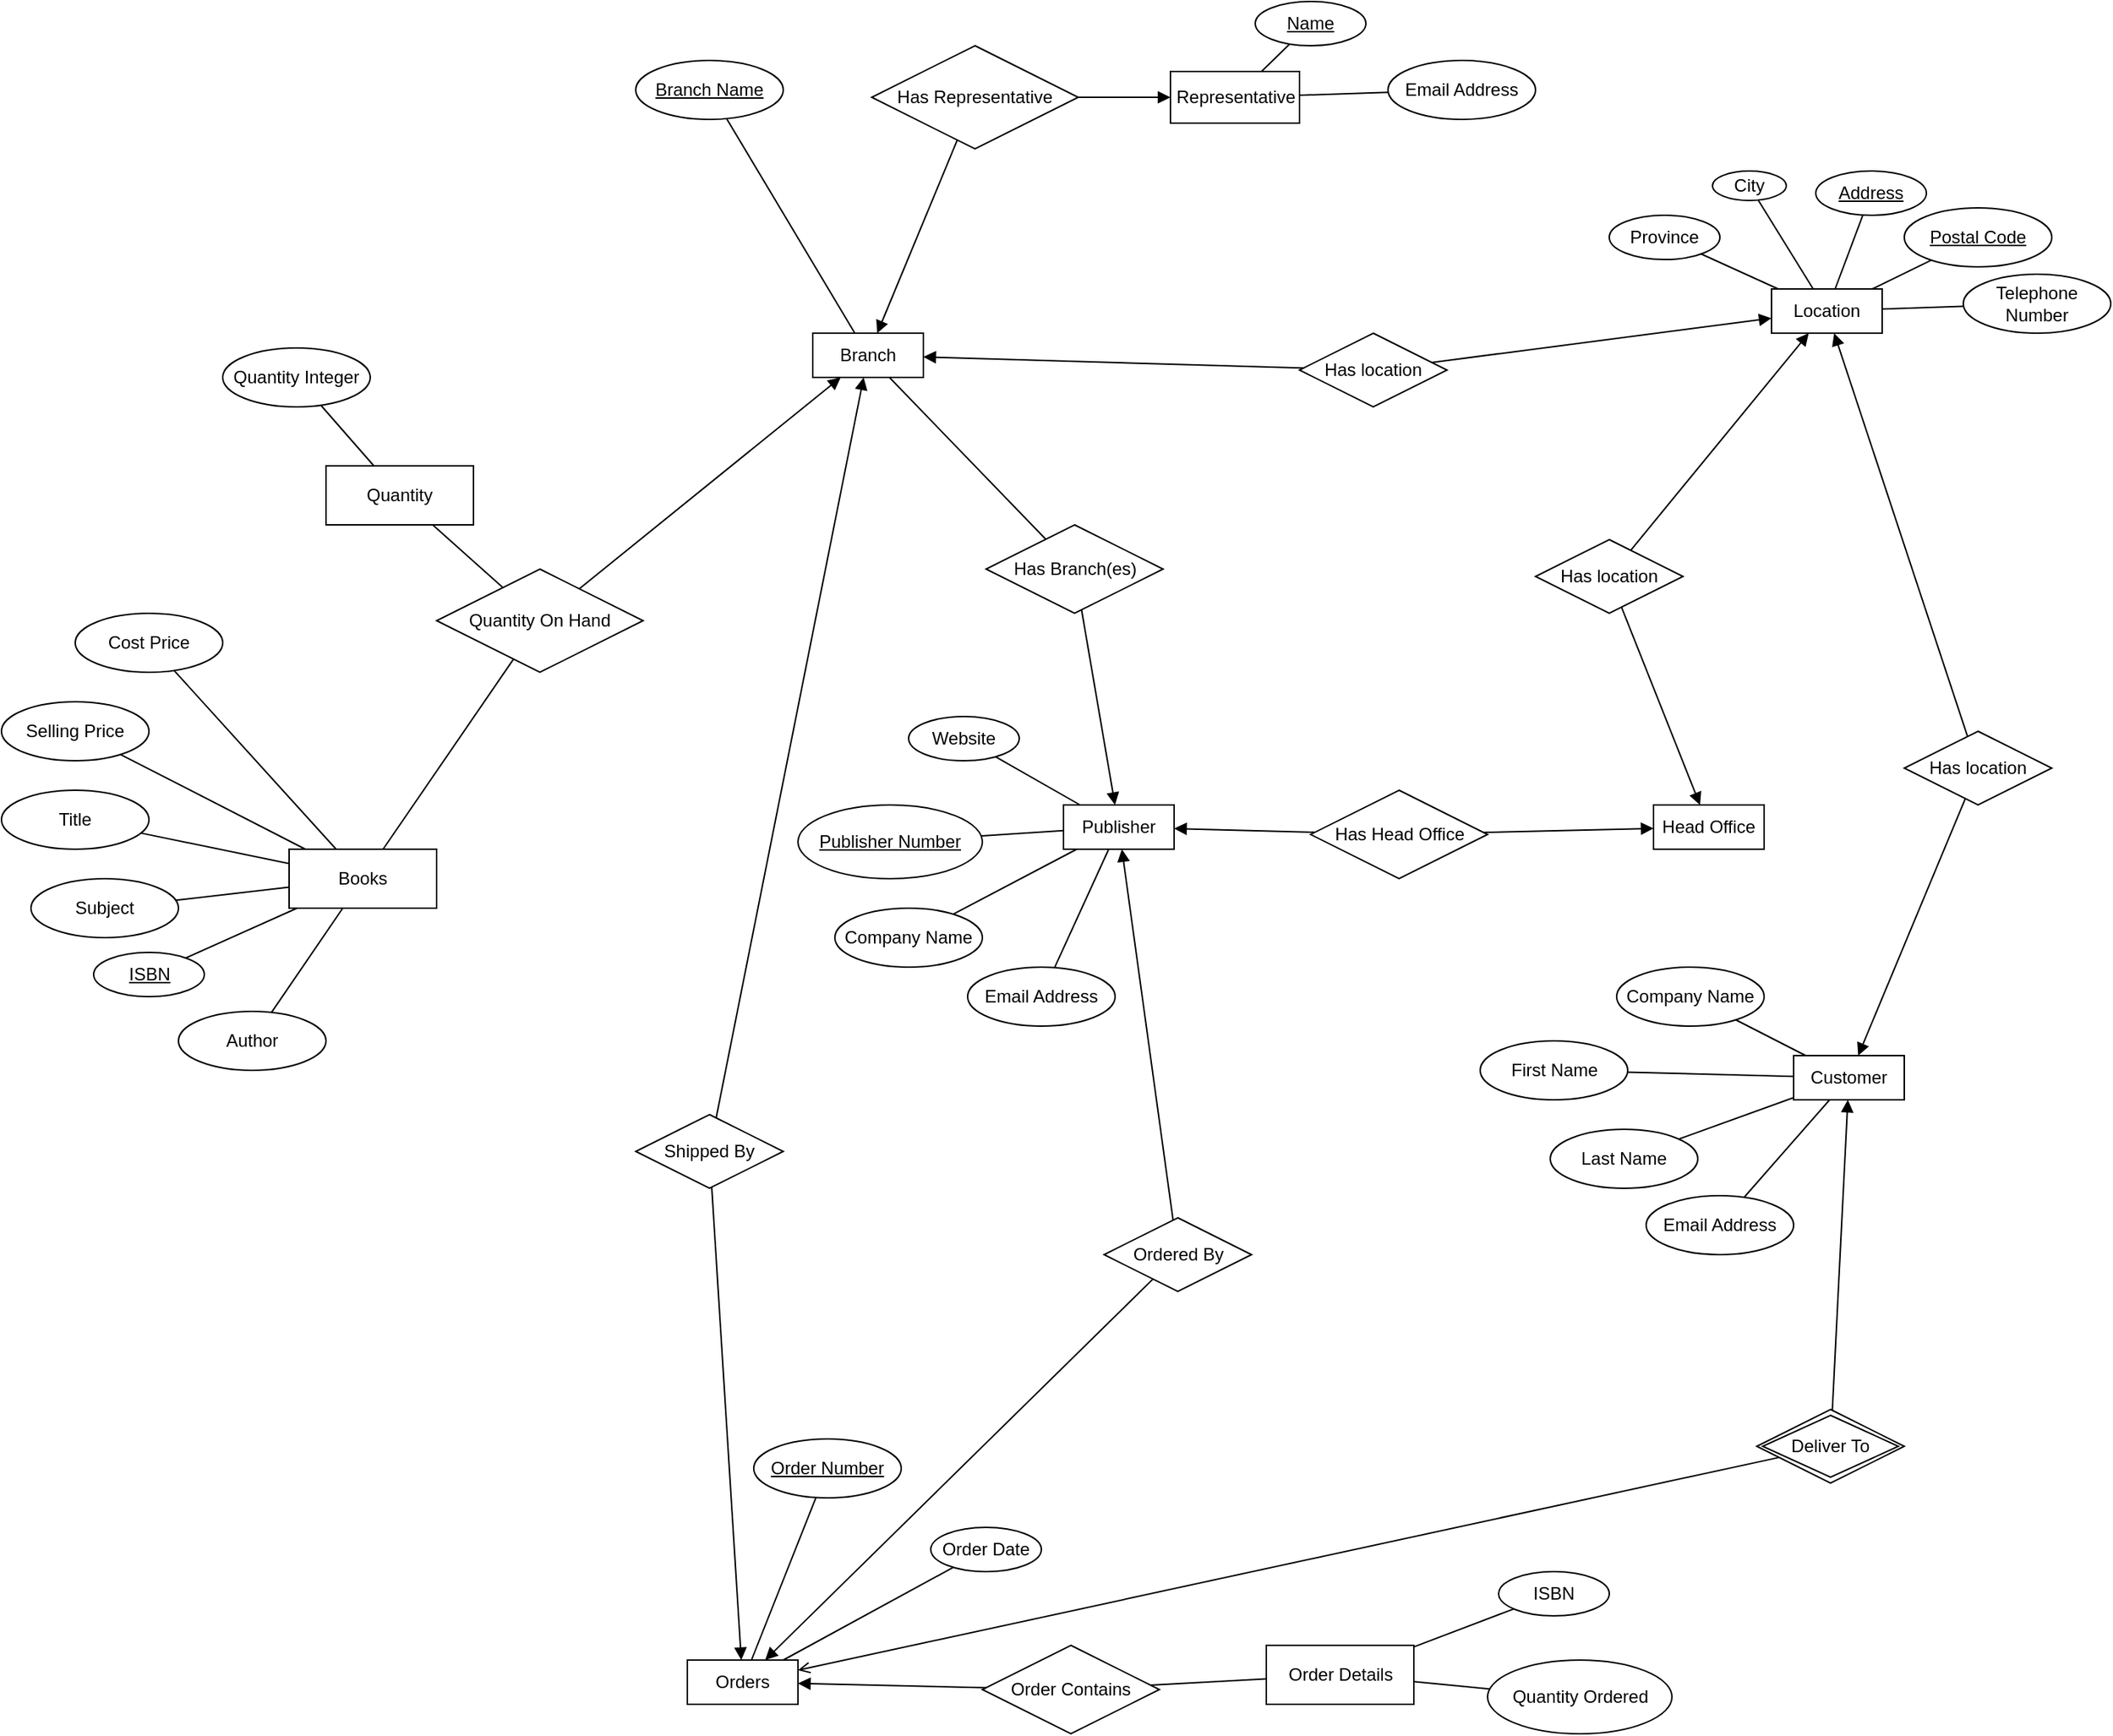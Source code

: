 <mxfile version="13.3.9" type="device"><diagram id="ftQyrXnHUbuJUNNgzEC_" name="Page-1"><mxGraphModel dx="2262" dy="3026" grid="1" gridSize="10" guides="1" tooltips="1" connect="1" arrows="1" fold="1" page="1" pageScale="1" pageWidth="850" pageHeight="1100" math="0" shadow="0"><root><mxCell id="0"/><mxCell id="1" parent="0"/><mxCell id="ZAmPar7Ec0FmRRLgm18m-1" value="Publisher" style="whiteSpace=wrap;html=1;align=center;" vertex="1" parent="1"><mxGeometry x="340" y="210" width="75" height="30" as="geometry"/></mxCell><mxCell id="ZAmPar7Ec0FmRRLgm18m-2" value="&lt;u&gt;Publisher Number&lt;/u&gt;" style="ellipse;whiteSpace=wrap;html=1;align=center;" vertex="1" parent="1"><mxGeometry x="160" y="210" width="125" height="50" as="geometry"/></mxCell><mxCell id="ZAmPar7Ec0FmRRLgm18m-3" value="Company Name" style="ellipse;whiteSpace=wrap;html=1;align=center;" vertex="1" parent="1"><mxGeometry x="185" y="280" width="100" height="40" as="geometry"/></mxCell><mxCell id="ZAmPar7Ec0FmRRLgm18m-5" value="Telephone Number" style="ellipse;whiteSpace=wrap;html=1;align=center;" vertex="1" parent="1"><mxGeometry x="950" y="-150" width="100" height="40" as="geometry"/></mxCell><mxCell id="ZAmPar7Ec0FmRRLgm18m-6" value="&lt;u&gt;Address&lt;/u&gt;" style="ellipse;whiteSpace=wrap;html=1;align=center;" vertex="1" parent="1"><mxGeometry x="850" y="-220" width="75" height="30" as="geometry"/></mxCell><mxCell id="ZAmPar7Ec0FmRRLgm18m-7" value="City" style="ellipse;whiteSpace=wrap;html=1;align=center;" vertex="1" parent="1"><mxGeometry x="780" y="-220" width="50" height="20" as="geometry"/></mxCell><mxCell id="ZAmPar7Ec0FmRRLgm18m-8" value="Province" style="ellipse;whiteSpace=wrap;html=1;align=center;" vertex="1" parent="1"><mxGeometry x="710" y="-190" width="75" height="30" as="geometry"/></mxCell><mxCell id="ZAmPar7Ec0FmRRLgm18m-9" value="&lt;u&gt;Postal Code&lt;/u&gt;" style="ellipse;whiteSpace=wrap;html=1;align=center;" vertex="1" parent="1"><mxGeometry x="910" y="-195" width="100" height="40" as="geometry"/></mxCell><mxCell id="ZAmPar7Ec0FmRRLgm18m-10" value="Email Address" style="ellipse;whiteSpace=wrap;html=1;align=center;" vertex="1" parent="1"><mxGeometry x="275" y="320" width="100" height="40" as="geometry"/></mxCell><mxCell id="ZAmPar7Ec0FmRRLgm18m-11" value="Website" style="ellipse;whiteSpace=wrap;html=1;align=center;" vertex="1" parent="1"><mxGeometry x="235" y="150" width="75" height="30" as="geometry"/></mxCell><mxCell id="ZAmPar7Ec0FmRRLgm18m-13" value="" style="endArrow=none;html=1;" edge="1" parent="1" source="ZAmPar7Ec0FmRRLgm18m-31" target="ZAmPar7Ec0FmRRLgm18m-8"><mxGeometry width="50" height="50" relative="1" as="geometry"><mxPoint x="280" y="200" as="sourcePoint"/><mxPoint x="330" y="150" as="targetPoint"/></mxGeometry></mxCell><mxCell id="ZAmPar7Ec0FmRRLgm18m-14" value="" style="endArrow=none;html=1;" edge="1" parent="1" source="ZAmPar7Ec0FmRRLgm18m-1" target="ZAmPar7Ec0FmRRLgm18m-2"><mxGeometry width="50" height="50" relative="1" as="geometry"><mxPoint x="310" y="180" as="sourcePoint"/><mxPoint x="360" y="130" as="targetPoint"/></mxGeometry></mxCell><mxCell id="ZAmPar7Ec0FmRRLgm18m-15" value="" style="endArrow=none;html=1;" edge="1" parent="1" source="ZAmPar7Ec0FmRRLgm18m-31" target="ZAmPar7Ec0FmRRLgm18m-5"><mxGeometry width="50" height="50" relative="1" as="geometry"><mxPoint x="290" y="170" as="sourcePoint"/><mxPoint x="340" y="120" as="targetPoint"/></mxGeometry></mxCell><mxCell id="ZAmPar7Ec0FmRRLgm18m-16" value="" style="endArrow=none;html=1;" edge="1" parent="1" source="ZAmPar7Ec0FmRRLgm18m-31" target="ZAmPar7Ec0FmRRLgm18m-6"><mxGeometry width="50" height="50" relative="1" as="geometry"><mxPoint x="290" y="170" as="sourcePoint"/><mxPoint x="340" y="120" as="targetPoint"/></mxGeometry></mxCell><mxCell id="ZAmPar7Ec0FmRRLgm18m-17" value="" style="endArrow=none;html=1;endFill=0;startArrow=block;startFill=1;" edge="1" parent="1" source="ZAmPar7Ec0FmRRLgm18m-1" target="ZAmPar7Ec0FmRRLgm18m-27"><mxGeometry width="50" height="50" relative="1" as="geometry"><mxPoint x="270" y="160" as="sourcePoint"/><mxPoint x="490.51" y="217.466" as="targetPoint"/></mxGeometry></mxCell><mxCell id="ZAmPar7Ec0FmRRLgm18m-18" value="" style="endArrow=none;html=1;" edge="1" parent="1" source="ZAmPar7Ec0FmRRLgm18m-31" target="ZAmPar7Ec0FmRRLgm18m-7"><mxGeometry width="50" height="50" relative="1" as="geometry"><mxPoint x="210" y="130" as="sourcePoint"/><mxPoint x="260" y="80" as="targetPoint"/></mxGeometry></mxCell><mxCell id="ZAmPar7Ec0FmRRLgm18m-19" value="" style="endArrow=none;html=1;" edge="1" parent="1" source="ZAmPar7Ec0FmRRLgm18m-9" target="ZAmPar7Ec0FmRRLgm18m-31"><mxGeometry width="50" height="50" relative="1" as="geometry"><mxPoint x="230" y="150" as="sourcePoint"/><mxPoint x="280" y="100" as="targetPoint"/></mxGeometry></mxCell><mxCell id="ZAmPar7Ec0FmRRLgm18m-20" value="" style="endArrow=none;html=1;" edge="1" parent="1" source="ZAmPar7Ec0FmRRLgm18m-3" target="ZAmPar7Ec0FmRRLgm18m-1"><mxGeometry width="50" height="50" relative="1" as="geometry"><mxPoint x="270" y="150" as="sourcePoint"/><mxPoint x="320" y="100" as="targetPoint"/></mxGeometry></mxCell><mxCell id="ZAmPar7Ec0FmRRLgm18m-21" value="" style="endArrow=none;html=1;" edge="1" parent="1" source="ZAmPar7Ec0FmRRLgm18m-10" target="ZAmPar7Ec0FmRRLgm18m-1"><mxGeometry width="50" height="50" relative="1" as="geometry"><mxPoint x="350" y="310" as="sourcePoint"/><mxPoint x="400" y="260" as="targetPoint"/></mxGeometry></mxCell><mxCell id="ZAmPar7Ec0FmRRLgm18m-22" value="" style="endArrow=none;html=1;" edge="1" parent="1" source="ZAmPar7Ec0FmRRLgm18m-11" target="ZAmPar7Ec0FmRRLgm18m-1"><mxGeometry width="50" height="50" relative="1" as="geometry"><mxPoint x="440" y="330" as="sourcePoint"/><mxPoint x="490" y="280" as="targetPoint"/></mxGeometry></mxCell><mxCell id="ZAmPar7Ec0FmRRLgm18m-23" value="Head Office" style="whiteSpace=wrap;html=1;align=center;" vertex="1" parent="1"><mxGeometry x="740" y="210" width="75" height="30" as="geometry"/></mxCell><mxCell id="ZAmPar7Ec0FmRRLgm18m-24" value="Has Head Office" style="shape=rhombus;perimeter=rhombusPerimeter;whiteSpace=wrap;html=1;align=center;" vertex="1" parent="1"><mxGeometry x="507.5" y="200" width="120" height="60" as="geometry"/></mxCell><mxCell id="ZAmPar7Ec0FmRRLgm18m-25" value="" style="endArrow=block;html=1;endFill=1;" edge="1" parent="1" source="ZAmPar7Ec0FmRRLgm18m-24" target="ZAmPar7Ec0FmRRLgm18m-23"><mxGeometry width="50" height="50" relative="1" as="geometry"><mxPoint x="240" y="-20" as="sourcePoint"/><mxPoint x="290" y="-70" as="targetPoint"/></mxGeometry></mxCell><mxCell id="ZAmPar7Ec0FmRRLgm18m-26" value="" style="endArrow=block;html=1;endFill=1;" edge="1" parent="1" source="ZAmPar7Ec0FmRRLgm18m-24" target="ZAmPar7Ec0FmRRLgm18m-1"><mxGeometry width="50" height="50" relative="1" as="geometry"><mxPoint x="190" y="-30" as="sourcePoint"/><mxPoint x="240" y="-80" as="targetPoint"/></mxGeometry></mxCell><mxCell id="ZAmPar7Ec0FmRRLgm18m-27" value="Has Branch(es)" style="shape=rhombus;perimeter=rhombusPerimeter;whiteSpace=wrap;html=1;align=center;" vertex="1" parent="1"><mxGeometry x="287.5" y="20" width="120" height="60" as="geometry"/></mxCell><mxCell id="ZAmPar7Ec0FmRRLgm18m-28" value="Branch" style="whiteSpace=wrap;html=1;align=center;" vertex="1" parent="1"><mxGeometry x="170" y="-110" width="75" height="30" as="geometry"/></mxCell><mxCell id="ZAmPar7Ec0FmRRLgm18m-29" value="" style="endArrow=none;html=1;" edge="1" parent="1" source="ZAmPar7Ec0FmRRLgm18m-27" target="ZAmPar7Ec0FmRRLgm18m-28"><mxGeometry width="50" height="50" relative="1" as="geometry"><mxPoint x="660" y="230" as="sourcePoint"/><mxPoint x="710" y="180" as="targetPoint"/></mxGeometry></mxCell><mxCell id="ZAmPar7Ec0FmRRLgm18m-31" value="Location" style="whiteSpace=wrap;html=1;align=center;" vertex="1" parent="1"><mxGeometry x="820" y="-140" width="75" height="30" as="geometry"/></mxCell><mxCell id="ZAmPar7Ec0FmRRLgm18m-32" value="Representative" style="whiteSpace=wrap;html=1;align=center;" vertex="1" parent="1"><mxGeometry x="412.5" y="-287.5" width="87.5" height="35" as="geometry"/></mxCell><mxCell id="ZAmPar7Ec0FmRRLgm18m-33" value="&lt;u&gt;Name&lt;/u&gt;" style="ellipse;whiteSpace=wrap;html=1;align=center;" vertex="1" parent="1"><mxGeometry x="470" y="-335" width="75" height="30" as="geometry"/></mxCell><mxCell id="ZAmPar7Ec0FmRRLgm18m-34" value="Email Address" style="ellipse;whiteSpace=wrap;html=1;align=center;" vertex="1" parent="1"><mxGeometry x="560" y="-295" width="100" height="40" as="geometry"/></mxCell><mxCell id="ZAmPar7Ec0FmRRLgm18m-35" value="&lt;u&gt;Branch Name&lt;/u&gt;" style="ellipse;whiteSpace=wrap;html=1;align=center;" vertex="1" parent="1"><mxGeometry x="50" y="-295" width="100" height="40" as="geometry"/></mxCell><mxCell id="ZAmPar7Ec0FmRRLgm18m-36" value="Has location" style="shape=rhombus;perimeter=rhombusPerimeter;whiteSpace=wrap;html=1;align=center;" vertex="1" parent="1"><mxGeometry x="660" y="30" width="100" height="50" as="geometry"/></mxCell><mxCell id="ZAmPar7Ec0FmRRLgm18m-37" value="" style="endArrow=block;html=1;endFill=1;" edge="1" parent="1" source="ZAmPar7Ec0FmRRLgm18m-36" target="ZAmPar7Ec0FmRRLgm18m-23"><mxGeometry width="50" height="50" relative="1" as="geometry"><mxPoint x="450" y="-180" as="sourcePoint"/><mxPoint x="500" y="-230" as="targetPoint"/></mxGeometry></mxCell><mxCell id="ZAmPar7Ec0FmRRLgm18m-38" value="" style="endArrow=block;html=1;endFill=1;" edge="1" parent="1" source="ZAmPar7Ec0FmRRLgm18m-36" target="ZAmPar7Ec0FmRRLgm18m-31"><mxGeometry width="50" height="50" relative="1" as="geometry"><mxPoint x="550" y="-200" as="sourcePoint"/><mxPoint x="600" y="-250" as="targetPoint"/></mxGeometry></mxCell><mxCell id="ZAmPar7Ec0FmRRLgm18m-39" value="Has location" style="shape=rhombus;perimeter=rhombusPerimeter;whiteSpace=wrap;html=1;align=center;" vertex="1" parent="1"><mxGeometry x="500" y="-110" width="100" height="50" as="geometry"/></mxCell><mxCell id="ZAmPar7Ec0FmRRLgm18m-40" value="" style="endArrow=block;html=1;endFill=1;" edge="1" parent="1" source="ZAmPar7Ec0FmRRLgm18m-39" target="ZAmPar7Ec0FmRRLgm18m-31"><mxGeometry width="50" height="50" relative="1" as="geometry"><mxPoint x="600" y="10" as="sourcePoint"/><mxPoint x="650" y="-40" as="targetPoint"/></mxGeometry></mxCell><mxCell id="ZAmPar7Ec0FmRRLgm18m-41" value="" style="endArrow=none;html=1;endFill=0;startArrow=block;startFill=1;" edge="1" parent="1" source="ZAmPar7Ec0FmRRLgm18m-28" target="ZAmPar7Ec0FmRRLgm18m-39"><mxGeometry width="50" height="50" relative="1" as="geometry"><mxPoint x="700" y="140" as="sourcePoint"/><mxPoint x="750" y="90" as="targetPoint"/></mxGeometry></mxCell><mxCell id="ZAmPar7Ec0FmRRLgm18m-42" value="" style="endArrow=none;html=1;" edge="1" parent="1" source="ZAmPar7Ec0FmRRLgm18m-35" target="ZAmPar7Ec0FmRRLgm18m-28"><mxGeometry width="50" height="50" relative="1" as="geometry"><mxPoint x="640" y="440" as="sourcePoint"/><mxPoint x="690" y="390" as="targetPoint"/></mxGeometry></mxCell><mxCell id="ZAmPar7Ec0FmRRLgm18m-43" value="Has Representative" style="shape=rhombus;perimeter=rhombusPerimeter;whiteSpace=wrap;html=1;align=center;" vertex="1" parent="1"><mxGeometry x="210" y="-305" width="140" height="70" as="geometry"/></mxCell><mxCell id="ZAmPar7Ec0FmRRLgm18m-44" value="" style="endArrow=none;html=1;startArrow=block;startFill=1;" edge="1" parent="1" source="ZAmPar7Ec0FmRRLgm18m-28" target="ZAmPar7Ec0FmRRLgm18m-43"><mxGeometry width="50" height="50" relative="1" as="geometry"><mxPoint x="820" y="180" as="sourcePoint"/><mxPoint x="870" y="130" as="targetPoint"/></mxGeometry></mxCell><mxCell id="ZAmPar7Ec0FmRRLgm18m-45" value="" style="endArrow=none;html=1;" edge="1" parent="1" source="ZAmPar7Ec0FmRRLgm18m-32" target="ZAmPar7Ec0FmRRLgm18m-33"><mxGeometry width="50" height="50" relative="1" as="geometry"><mxPoint x="900" y="190" as="sourcePoint"/><mxPoint x="950" y="140" as="targetPoint"/></mxGeometry></mxCell><mxCell id="ZAmPar7Ec0FmRRLgm18m-46" value="" style="endArrow=none;html=1;" edge="1" parent="1" source="ZAmPar7Ec0FmRRLgm18m-32" target="ZAmPar7Ec0FmRRLgm18m-34"><mxGeometry width="50" height="50" relative="1" as="geometry"><mxPoint x="980" y="140" as="sourcePoint"/><mxPoint x="1030" y="90" as="targetPoint"/></mxGeometry></mxCell><mxCell id="ZAmPar7Ec0FmRRLgm18m-47" value="" style="endArrow=block;html=1;endFill=1;" edge="1" parent="1" source="ZAmPar7Ec0FmRRLgm18m-43" target="ZAmPar7Ec0FmRRLgm18m-32"><mxGeometry width="50" height="50" relative="1" as="geometry"><mxPoint x="1040" y="230" as="sourcePoint"/><mxPoint x="1090" y="180" as="targetPoint"/></mxGeometry></mxCell><mxCell id="ZAmPar7Ec0FmRRLgm18m-48" value="Orders" style="whiteSpace=wrap;html=1;align=center;" vertex="1" parent="1"><mxGeometry x="85" y="790" width="75" height="30" as="geometry"/></mxCell><mxCell id="ZAmPar7Ec0FmRRLgm18m-49" value="&lt;u&gt;Order Number&lt;/u&gt;" style="ellipse;whiteSpace=wrap;html=1;align=center;" vertex="1" parent="1"><mxGeometry x="130" y="640" width="100" height="40" as="geometry"/></mxCell><mxCell id="ZAmPar7Ec0FmRRLgm18m-50" value="ISBN" style="ellipse;whiteSpace=wrap;html=1;align=center;" vertex="1" parent="1"><mxGeometry x="635" y="730" width="75" height="30" as="geometry"/></mxCell><mxCell id="ZAmPar7Ec0FmRRLgm18m-51" value="Order Date" style="ellipse;whiteSpace=wrap;html=1;align=center;" vertex="1" parent="1"><mxGeometry x="250" y="700" width="75" height="30" as="geometry"/></mxCell><mxCell id="ZAmPar7Ec0FmRRLgm18m-52" value="Quantity Ordered" style="ellipse;whiteSpace=wrap;html=1;align=center;" vertex="1" parent="1"><mxGeometry x="627.5" y="790" width="125" height="50" as="geometry"/></mxCell><mxCell id="ZAmPar7Ec0FmRRLgm18m-53" value="Shipped By" style="shape=rhombus;perimeter=rhombusPerimeter;whiteSpace=wrap;html=1;align=center;" vertex="1" parent="1"><mxGeometry x="50" y="420" width="100" height="50" as="geometry"/></mxCell><mxCell id="ZAmPar7Ec0FmRRLgm18m-54" value="" style="endArrow=block;html=1;endFill=1;" edge="1" parent="1" source="ZAmPar7Ec0FmRRLgm18m-53" target="ZAmPar7Ec0FmRRLgm18m-28"><mxGeometry width="50" height="50" relative="1" as="geometry"><mxPoint x="550" y="500" as="sourcePoint"/><mxPoint x="600" y="450" as="targetPoint"/></mxGeometry></mxCell><mxCell id="ZAmPar7Ec0FmRRLgm18m-55" value="" style="endArrow=none;html=1;startArrow=block;startFill=1;" edge="1" parent="1" source="ZAmPar7Ec0FmRRLgm18m-48" target="ZAmPar7Ec0FmRRLgm18m-53"><mxGeometry width="50" height="50" relative="1" as="geometry"><mxPoint x="560" y="520" as="sourcePoint"/><mxPoint x="610" y="470" as="targetPoint"/></mxGeometry></mxCell><mxCell id="ZAmPar7Ec0FmRRLgm18m-56" value="Ordered By" style="shape=rhombus;perimeter=rhombusPerimeter;whiteSpace=wrap;html=1;align=center;" vertex="1" parent="1"><mxGeometry x="367.5" y="490" width="100" height="50" as="geometry"/></mxCell><mxCell id="ZAmPar7Ec0FmRRLgm18m-57" value="" style="endArrow=block;html=1;startArrow=none;startFill=0;endFill=1;" edge="1" parent="1" source="ZAmPar7Ec0FmRRLgm18m-56" target="ZAmPar7Ec0FmRRLgm18m-1"><mxGeometry width="50" height="50" relative="1" as="geometry"><mxPoint x="420" y="350" as="sourcePoint"/><mxPoint x="470" y="300" as="targetPoint"/></mxGeometry></mxCell><mxCell id="ZAmPar7Ec0FmRRLgm18m-58" value="" style="endArrow=none;html=1;endFill=0;startArrow=block;startFill=1;" edge="1" parent="1" source="ZAmPar7Ec0FmRRLgm18m-48" target="ZAmPar7Ec0FmRRLgm18m-56"><mxGeometry width="50" height="50" relative="1" as="geometry"><mxPoint x="390" y="520" as="sourcePoint"/><mxPoint x="440" y="470" as="targetPoint"/></mxGeometry></mxCell><mxCell id="ZAmPar7Ec0FmRRLgm18m-59" value="" style="endArrow=none;html=1;" edge="1" parent="1" source="ZAmPar7Ec0FmRRLgm18m-51" target="ZAmPar7Ec0FmRRLgm18m-48"><mxGeometry width="50" height="50" relative="1" as="geometry"><mxPoint x="410" y="540" as="sourcePoint"/><mxPoint x="460" y="490" as="targetPoint"/></mxGeometry></mxCell><mxCell id="ZAmPar7Ec0FmRRLgm18m-60" value="" style="endArrow=none;html=1;" edge="1" parent="1" source="ZAmPar7Ec0FmRRLgm18m-49" target="ZAmPar7Ec0FmRRLgm18m-48"><mxGeometry width="50" height="50" relative="1" as="geometry"><mxPoint x="210" y="490" as="sourcePoint"/><mxPoint x="260" y="440" as="targetPoint"/></mxGeometry></mxCell><mxCell id="ZAmPar7Ec0FmRRLgm18m-61" value="Order Contains" style="shape=rhombus;perimeter=rhombusPerimeter;whiteSpace=wrap;html=1;align=center;" vertex="1" parent="1"><mxGeometry x="285" y="780" width="120" height="60" as="geometry"/></mxCell><mxCell id="ZAmPar7Ec0FmRRLgm18m-62" value="" style="endArrow=none;html=1;startArrow=block;startFill=1;" edge="1" parent="1" source="ZAmPar7Ec0FmRRLgm18m-48" target="ZAmPar7Ec0FmRRLgm18m-61"><mxGeometry width="50" height="50" relative="1" as="geometry"><mxPoint x="590" y="590" as="sourcePoint"/><mxPoint x="640" y="540" as="targetPoint"/></mxGeometry></mxCell><mxCell id="ZAmPar7Ec0FmRRLgm18m-63" value="Books" style="whiteSpace=wrap;html=1;align=center;" vertex="1" parent="1"><mxGeometry x="-185" y="240" width="100" height="40" as="geometry"/></mxCell><mxCell id="ZAmPar7Ec0FmRRLgm18m-65" value="Order Details" style="whiteSpace=wrap;html=1;align=center;" vertex="1" parent="1"><mxGeometry x="477.5" y="780" width="100" height="40" as="geometry"/></mxCell><mxCell id="ZAmPar7Ec0FmRRLgm18m-66" value="" style="endArrow=none;html=1;" edge="1" parent="1" source="ZAmPar7Ec0FmRRLgm18m-65" target="ZAmPar7Ec0FmRRLgm18m-61"><mxGeometry width="50" height="50" relative="1" as="geometry"><mxPoint x="600" y="690" as="sourcePoint"/><mxPoint x="650" y="640" as="targetPoint"/></mxGeometry></mxCell><mxCell id="ZAmPar7Ec0FmRRLgm18m-67" value="" style="endArrow=none;html=1;" edge="1" parent="1" source="ZAmPar7Ec0FmRRLgm18m-50" target="ZAmPar7Ec0FmRRLgm18m-65"><mxGeometry width="50" height="50" relative="1" as="geometry"><mxPoint x="610" y="690" as="sourcePoint"/><mxPoint x="660" y="640" as="targetPoint"/></mxGeometry></mxCell><mxCell id="ZAmPar7Ec0FmRRLgm18m-68" value="" style="endArrow=none;html=1;" edge="1" parent="1" source="ZAmPar7Ec0FmRRLgm18m-52" target="ZAmPar7Ec0FmRRLgm18m-65"><mxGeometry width="50" height="50" relative="1" as="geometry"><mxPoint x="650" y="720" as="sourcePoint"/><mxPoint x="700" y="670" as="targetPoint"/></mxGeometry></mxCell><mxCell id="ZAmPar7Ec0FmRRLgm18m-69" value="&lt;u&gt;ISBN&lt;/u&gt;" style="ellipse;whiteSpace=wrap;html=1;align=center;" vertex="1" parent="1"><mxGeometry x="-317.5" y="310" width="75" height="30" as="geometry"/></mxCell><mxCell id="ZAmPar7Ec0FmRRLgm18m-71" value="Deliver To" style="shape=rhombus;double=1;perimeter=rhombusPerimeter;whiteSpace=wrap;html=1;align=center;" vertex="1" parent="1"><mxGeometry x="810" y="620" width="100" height="50" as="geometry"/></mxCell><mxCell id="ZAmPar7Ec0FmRRLgm18m-72" value="Customer" style="whiteSpace=wrap;html=1;align=center;" vertex="1" parent="1"><mxGeometry x="835" y="380" width="75" height="30" as="geometry"/></mxCell><mxCell id="ZAmPar7Ec0FmRRLgm18m-73" value="" style="endArrow=none;html=1;startArrow=open;startFill=0;" edge="1" parent="1" source="ZAmPar7Ec0FmRRLgm18m-48" target="ZAmPar7Ec0FmRRLgm18m-71"><mxGeometry width="50" height="50" relative="1" as="geometry"><mxPoint x="680" y="640" as="sourcePoint"/><mxPoint x="730" y="590" as="targetPoint"/></mxGeometry></mxCell><mxCell id="ZAmPar7Ec0FmRRLgm18m-74" value="" style="endArrow=none;html=1;endFill=0;startArrow=block;startFill=1;" edge="1" parent="1" source="ZAmPar7Ec0FmRRLgm18m-72" target="ZAmPar7Ec0FmRRLgm18m-71"><mxGeometry width="50" height="50" relative="1" as="geometry"><mxPoint x="830" y="740" as="sourcePoint"/><mxPoint x="880" y="690" as="targetPoint"/></mxGeometry></mxCell><mxCell id="ZAmPar7Ec0FmRRLgm18m-75" value="" style="endArrow=none;html=1;" edge="1" parent="1" source="ZAmPar7Ec0FmRRLgm18m-69" target="ZAmPar7Ec0FmRRLgm18m-63"><mxGeometry width="50" height="50" relative="1" as="geometry"><mxPoint x="-170" y="380" as="sourcePoint"/><mxPoint x="-120" y="330" as="targetPoint"/></mxGeometry></mxCell><mxCell id="ZAmPar7Ec0FmRRLgm18m-76" value="Has location" style="shape=rhombus;perimeter=rhombusPerimeter;whiteSpace=wrap;html=1;align=center;" vertex="1" parent="1"><mxGeometry x="910" y="160" width="100" height="50" as="geometry"/></mxCell><mxCell id="ZAmPar7Ec0FmRRLgm18m-77" value="" style="endArrow=none;html=1;endFill=0;startArrow=block;startFill=1;" edge="1" parent="1" source="ZAmPar7Ec0FmRRLgm18m-72" target="ZAmPar7Ec0FmRRLgm18m-76"><mxGeometry width="50" height="50" relative="1" as="geometry"><mxPoint x="880" y="310" as="sourcePoint"/><mxPoint x="930" y="260" as="targetPoint"/></mxGeometry></mxCell><mxCell id="ZAmPar7Ec0FmRRLgm18m-78" value="" style="endArrow=block;html=1;endFill=1;" edge="1" parent="1" source="ZAmPar7Ec0FmRRLgm18m-76" target="ZAmPar7Ec0FmRRLgm18m-31"><mxGeometry width="50" height="50" relative="1" as="geometry"><mxPoint x="1000" y="70" as="sourcePoint"/><mxPoint x="1050" y="20" as="targetPoint"/></mxGeometry></mxCell><mxCell id="ZAmPar7Ec0FmRRLgm18m-79" value="First Name" style="ellipse;whiteSpace=wrap;html=1;align=center;" vertex="1" parent="1"><mxGeometry x="622.5" y="370" width="100" height="40" as="geometry"/></mxCell><mxCell id="ZAmPar7Ec0FmRRLgm18m-80" value="Last Name" style="ellipse;whiteSpace=wrap;html=1;align=center;" vertex="1" parent="1"><mxGeometry x="670" y="430" width="100" height="40" as="geometry"/></mxCell><mxCell id="ZAmPar7Ec0FmRRLgm18m-81" value="Company Name" style="ellipse;whiteSpace=wrap;html=1;align=center;" vertex="1" parent="1"><mxGeometry x="715" y="320" width="100" height="40" as="geometry"/></mxCell><mxCell id="ZAmPar7Ec0FmRRLgm18m-82" value="Email Address" style="ellipse;whiteSpace=wrap;html=1;align=center;" vertex="1" parent="1"><mxGeometry x="735" y="475" width="100" height="40" as="geometry"/></mxCell><mxCell id="ZAmPar7Ec0FmRRLgm18m-83" value="" style="endArrow=none;html=1;" edge="1" parent="1" source="ZAmPar7Ec0FmRRLgm18m-72" target="ZAmPar7Ec0FmRRLgm18m-81"><mxGeometry width="50" height="50" relative="1" as="geometry"><mxPoint x="560" y="410" as="sourcePoint"/><mxPoint x="610" y="360" as="targetPoint"/></mxGeometry></mxCell><mxCell id="ZAmPar7Ec0FmRRLgm18m-84" value="" style="endArrow=none;html=1;" edge="1" parent="1" source="ZAmPar7Ec0FmRRLgm18m-72" target="ZAmPar7Ec0FmRRLgm18m-79"><mxGeometry width="50" height="50" relative="1" as="geometry"><mxPoint x="540" y="310" as="sourcePoint"/><mxPoint x="590" y="260" as="targetPoint"/></mxGeometry></mxCell><mxCell id="ZAmPar7Ec0FmRRLgm18m-85" value="" style="endArrow=none;html=1;" edge="1" parent="1" source="ZAmPar7Ec0FmRRLgm18m-72" target="ZAmPar7Ec0FmRRLgm18m-80"><mxGeometry width="50" height="50" relative="1" as="geometry"><mxPoint x="680" y="430" as="sourcePoint"/><mxPoint x="730" y="380" as="targetPoint"/></mxGeometry></mxCell><mxCell id="ZAmPar7Ec0FmRRLgm18m-86" value="" style="endArrow=none;html=1;" edge="1" parent="1" source="ZAmPar7Ec0FmRRLgm18m-82" target="ZAmPar7Ec0FmRRLgm18m-72"><mxGeometry width="50" height="50" relative="1" as="geometry"><mxPoint x="570" y="440" as="sourcePoint"/><mxPoint x="620" y="390" as="targetPoint"/></mxGeometry></mxCell><mxCell id="ZAmPar7Ec0FmRRLgm18m-87" value="Title" style="ellipse;whiteSpace=wrap;html=1;align=center;" vertex="1" parent="1"><mxGeometry x="-380" y="200" width="100" height="40" as="geometry"/></mxCell><mxCell id="ZAmPar7Ec0FmRRLgm18m-88" value="Author" style="ellipse;whiteSpace=wrap;html=1;align=center;" vertex="1" parent="1"><mxGeometry x="-260" y="350" width="100" height="40" as="geometry"/></mxCell><mxCell id="ZAmPar7Ec0FmRRLgm18m-89" value="Cost Price" style="ellipse;whiteSpace=wrap;html=1;align=center;" vertex="1" parent="1"><mxGeometry x="-330" y="80" width="100" height="40" as="geometry"/></mxCell><mxCell id="ZAmPar7Ec0FmRRLgm18m-90" value="Selling Price" style="ellipse;whiteSpace=wrap;html=1;align=center;" vertex="1" parent="1"><mxGeometry x="-380" y="140" width="100" height="40" as="geometry"/></mxCell><mxCell id="ZAmPar7Ec0FmRRLgm18m-91" value="Subject" style="ellipse;whiteSpace=wrap;html=1;align=center;" vertex="1" parent="1"><mxGeometry x="-360" y="260" width="100" height="40" as="geometry"/></mxCell><mxCell id="ZAmPar7Ec0FmRRLgm18m-92" value="" style="endArrow=none;html=1;" edge="1" parent="1" source="ZAmPar7Ec0FmRRLgm18m-63" target="ZAmPar7Ec0FmRRLgm18m-89"><mxGeometry width="50" height="50" relative="1" as="geometry"><mxPoint x="-170" y="170" as="sourcePoint"/><mxPoint x="-120" y="120" as="targetPoint"/></mxGeometry></mxCell><mxCell id="ZAmPar7Ec0FmRRLgm18m-93" value="" style="endArrow=none;html=1;" edge="1" parent="1" source="ZAmPar7Ec0FmRRLgm18m-63" target="ZAmPar7Ec0FmRRLgm18m-90"><mxGeometry width="50" height="50" relative="1" as="geometry"><mxPoint x="-180" y="140" as="sourcePoint"/><mxPoint x="-130" y="90" as="targetPoint"/></mxGeometry></mxCell><mxCell id="ZAmPar7Ec0FmRRLgm18m-94" value="" style="endArrow=none;html=1;" edge="1" parent="1" source="ZAmPar7Ec0FmRRLgm18m-87" target="ZAmPar7Ec0FmRRLgm18m-63"><mxGeometry width="50" height="50" relative="1" as="geometry"><mxPoint x="-80" y="160" as="sourcePoint"/><mxPoint x="-30" y="110" as="targetPoint"/></mxGeometry></mxCell><mxCell id="ZAmPar7Ec0FmRRLgm18m-95" value="" style="endArrow=none;html=1;" edge="1" parent="1" source="ZAmPar7Ec0FmRRLgm18m-91" target="ZAmPar7Ec0FmRRLgm18m-63"><mxGeometry width="50" height="50" relative="1" as="geometry"><mxPoint x="-160" y="100" as="sourcePoint"/><mxPoint x="-110" y="50" as="targetPoint"/></mxGeometry></mxCell><mxCell id="ZAmPar7Ec0FmRRLgm18m-96" value="" style="endArrow=none;html=1;" edge="1" parent="1" source="ZAmPar7Ec0FmRRLgm18m-88" target="ZAmPar7Ec0FmRRLgm18m-63"><mxGeometry width="50" height="50" relative="1" as="geometry"><mxPoint x="-180" y="130" as="sourcePoint"/><mxPoint x="-130" y="80" as="targetPoint"/></mxGeometry></mxCell><mxCell id="ZAmPar7Ec0FmRRLgm18m-97" value="Quantity On Hand" style="shape=rhombus;perimeter=rhombusPerimeter;whiteSpace=wrap;html=1;align=center;" vertex="1" parent="1"><mxGeometry x="-85" y="50" width="140" height="70" as="geometry"/></mxCell><mxCell id="ZAmPar7Ec0FmRRLgm18m-98" value="" style="endArrow=block;html=1;endFill=1;" edge="1" parent="1" source="ZAmPar7Ec0FmRRLgm18m-97" target="ZAmPar7Ec0FmRRLgm18m-28"><mxGeometry width="50" height="50" relative="1" as="geometry"><mxPoint x="-100" y="-60" as="sourcePoint"/><mxPoint x="-50" y="-110" as="targetPoint"/></mxGeometry></mxCell><mxCell id="ZAmPar7Ec0FmRRLgm18m-99" value="" style="endArrow=none;html=1;" edge="1" parent="1" source="ZAmPar7Ec0FmRRLgm18m-63" target="ZAmPar7Ec0FmRRLgm18m-97"><mxGeometry width="50" height="50" relative="1" as="geometry"><mxPoint x="-260" y="30" as="sourcePoint"/><mxPoint x="-210" y="-20" as="targetPoint"/></mxGeometry></mxCell><mxCell id="ZAmPar7Ec0FmRRLgm18m-100" value="Quantity" style="whiteSpace=wrap;html=1;align=center;" vertex="1" parent="1"><mxGeometry x="-160" y="-20" width="100" height="40" as="geometry"/></mxCell><mxCell id="ZAmPar7Ec0FmRRLgm18m-101" value="Quantity Integer" style="ellipse;whiteSpace=wrap;html=1;align=center;" vertex="1" parent="1"><mxGeometry x="-230" y="-100" width="100" height="40" as="geometry"/></mxCell><mxCell id="ZAmPar7Ec0FmRRLgm18m-102" value="" style="endArrow=none;html=1;" edge="1" parent="1" source="ZAmPar7Ec0FmRRLgm18m-100" target="ZAmPar7Ec0FmRRLgm18m-101"><mxGeometry width="50" height="50" relative="1" as="geometry"><mxPoint x="-240" y="-180" as="sourcePoint"/><mxPoint x="-190" y="-230" as="targetPoint"/></mxGeometry></mxCell><mxCell id="ZAmPar7Ec0FmRRLgm18m-103" value="" style="endArrow=none;html=1;" edge="1" parent="1" source="ZAmPar7Ec0FmRRLgm18m-100" target="ZAmPar7Ec0FmRRLgm18m-97"><mxGeometry width="50" height="50" relative="1" as="geometry"><mxPoint x="-240" y="-160" as="sourcePoint"/><mxPoint x="-190" y="-210" as="targetPoint"/></mxGeometry></mxCell></root></mxGraphModel></diagram></mxfile>